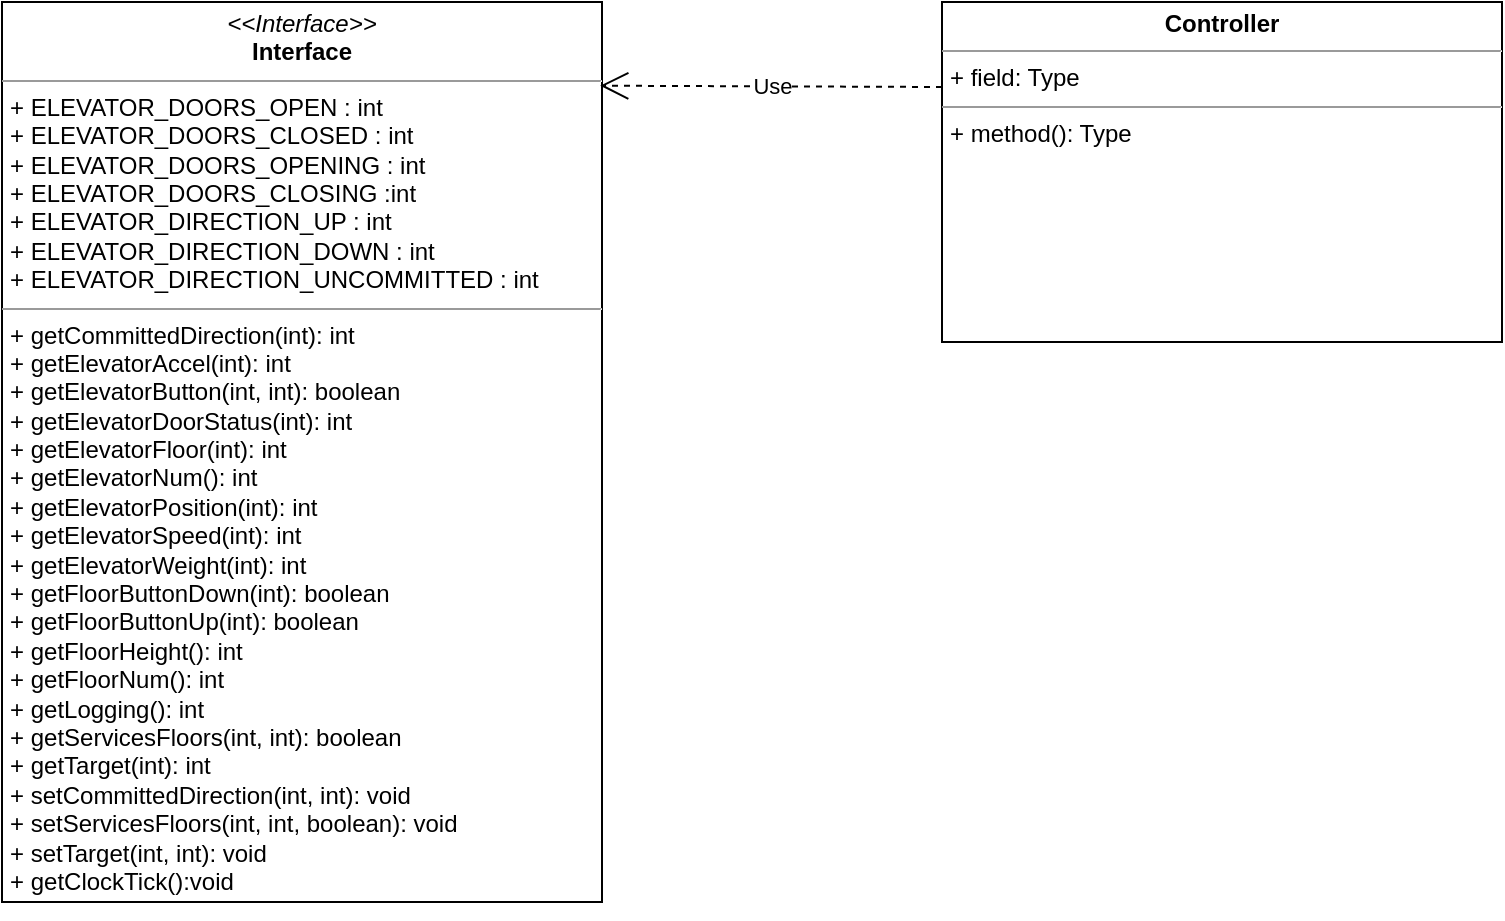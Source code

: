 <mxfile version="12.4.2" type="device" pages="1"><diagram name="Page-1" id="9f46799a-70d6-7492-0946-bef42562c5a5"><mxGraphModel dx="782" dy="1067" grid="1" gridSize="10" guides="1" tooltips="1" connect="1" arrows="1" fold="1" page="1" pageScale="1" pageWidth="1654" pageHeight="1169" background="#ffffff" math="0" shadow="0"><root><mxCell id="0"/><mxCell id="1" parent="0"/><mxCell id="Hpoyc9-WSp6cA8vQTSdv-34" value="&lt;p style=&quot;margin: 0px ; margin-top: 4px ; text-align: center&quot;&gt;&lt;b&gt;Controller&lt;/b&gt;&lt;/p&gt;&lt;hr size=&quot;1&quot;&gt;&lt;p style=&quot;margin: 0px ; margin-left: 4px&quot;&gt;+ field: Type&lt;/p&gt;&lt;hr size=&quot;1&quot;&gt;&lt;p style=&quot;margin: 0px ; margin-left: 4px&quot;&gt;+ method(): Type&lt;/p&gt;" style="verticalAlign=top;align=left;overflow=fill;fontSize=12;fontFamily=Helvetica;html=1;" parent="1" vertex="1"><mxGeometry x="540" y="40" width="280" height="170" as="geometry"/></mxCell><mxCell id="r5dNjyVJIuqeDngbLczi-1" value="&lt;p style=&quot;margin: 0px ; margin-top: 4px ; text-align: center&quot;&gt;&lt;i&gt;&amp;lt;&amp;lt;Interface&amp;gt;&amp;gt;&lt;/i&gt;&lt;br&gt;&lt;b&gt;Interface&lt;/b&gt;&lt;/p&gt;&lt;hr size=&quot;1&quot;&gt;&lt;p style=&quot;margin: 0px ; margin-left: 4px&quot;&gt;+ ELEVATOR_DOORS_OPEN : int&lt;span style=&quot;white-space: pre&quot;&gt;&#9;&lt;/span&gt;&lt;/p&gt;&lt;p style=&quot;margin: 0px ; margin-left: 4px&quot;&gt;&lt;span&gt;+ ELEVATOR_DOORS_CLOSED : int&lt;/span&gt;&lt;br&gt;&lt;/p&gt;&lt;p style=&quot;margin: 0px ; margin-left: 4px&quot;&gt;&lt;span&gt;+ ELEVATOR_DOORS_OPENING : int&lt;/span&gt;&lt;/p&gt;&lt;p style=&quot;margin: 0px ; margin-left: 4px&quot;&gt;&lt;span&gt;+ ELEVATOR_DOORS_CLOSING :int&lt;/span&gt;&lt;/p&gt;&lt;p style=&quot;margin: 0px ; margin-left: 4px&quot;&gt;&lt;span&gt;+ ELEVATOR_DIRECTION_UP : int&lt;/span&gt;&lt;span style=&quot;white-space: pre&quot;&gt;&#9;&#9;&#9;&#9;&lt;/span&gt;&lt;br&gt;&lt;/p&gt;&lt;p style=&quot;margin: 0px ; margin-left: 4px&quot;&gt;&lt;span&gt;+ ELEVATOR_DIRECTION_DOWN : int&lt;/span&gt;&lt;span style=&quot;white-space: pre&quot;&gt;&#9;&#9;&#9;&lt;/span&gt;&lt;/p&gt;&lt;p style=&quot;margin: 0px ; margin-left: 4px&quot;&gt;&lt;span&gt;+ ELEVATOR_DIRECTION_UNCOMMITTED : int&lt;/span&gt;&lt;span style=&quot;white-space: pre&quot;&gt;&#9;&#9;&lt;/span&gt;&lt;/p&gt;&lt;hr size=&quot;1&quot;&gt;&lt;p style=&quot;margin: 0px 0px 0px 4px&quot;&gt;&lt;span style=&quot;white-space: normal&quot;&gt;+ getCommittedDirection(int): int&lt;/span&gt;&lt;br&gt;&lt;/p&gt;&lt;p style=&quot;margin: 0px 0px 0px 4px&quot;&gt;&lt;span style=&quot;white-space: normal&quot;&gt;+ getElevatorAccel(int): int&lt;/span&gt;&lt;span style=&quot;white-space: normal&quot;&gt;&lt;br&gt;&lt;/span&gt;&lt;/p&gt;&lt;p style=&quot;margin: 0px 0px 0px 4px&quot;&gt;&lt;span style=&quot;white-space: normal&quot;&gt;+ getElevatorButton(int, int): boolean&lt;/span&gt;&lt;br&gt;&lt;/p&gt;&lt;p style=&quot;margin: 0px 0px 0px 4px&quot;&gt;&lt;span style=&quot;white-space: normal&quot;&gt;+ getElevatorDoorStatus(int): int&lt;/span&gt;&lt;span style=&quot;white-space: normal&quot;&gt;&lt;br&gt;&lt;/span&gt;&lt;/p&gt;&lt;p style=&quot;margin: 0px 0px 0px 4px&quot;&gt;&lt;span style=&quot;white-space: normal&quot;&gt;+ getElevatorFloor(int): int&lt;/span&gt;&lt;span style=&quot;white-space: normal&quot;&gt;&lt;br&gt;&lt;/span&gt;&lt;/p&gt;&lt;p style=&quot;margin: 0px 0px 0px 4px&quot;&gt;&lt;span style=&quot;white-space: normal&quot;&gt;+ getElevatorNum(): int&lt;/span&gt;&lt;span style=&quot;white-space: normal&quot;&gt;&lt;br&gt;&lt;/span&gt;&lt;/p&gt;&lt;p style=&quot;margin: 0px 0px 0px 4px&quot;&gt;&lt;span style=&quot;white-space: normal&quot;&gt;+ getElevatorPosition(int): int&lt;/span&gt;&lt;span style=&quot;white-space: normal&quot;&gt;&lt;br&gt;&lt;/span&gt;&lt;/p&gt;&lt;p style=&quot;margin: 0px 0px 0px 4px&quot;&gt;&lt;span style=&quot;white-space: normal&quot;&gt;+ getElevatorSpeed(int): int&lt;/span&gt;&lt;span style=&quot;white-space: normal&quot;&gt;&lt;br&gt;&lt;/span&gt;&lt;/p&gt;&lt;p style=&quot;margin: 0px 0px 0px 4px&quot;&gt;&lt;span style=&quot;white-space: normal&quot;&gt;+ getElevatorWeight(int): int&lt;/span&gt;&lt;span style=&quot;white-space: normal&quot;&gt;&lt;br&gt;&lt;/span&gt;&lt;/p&gt;&lt;p style=&quot;margin: 0px 0px 0px 4px&quot;&gt;&lt;span style=&quot;white-space: normal&quot;&gt;+ getFloorButtonDown(int): boolean&lt;/span&gt;&lt;span style=&quot;white-space: normal&quot;&gt;&lt;br&gt;&lt;/span&gt;&lt;/p&gt;&lt;p style=&quot;margin: 0px 0px 0px 4px&quot;&gt;&lt;span style=&quot;white-space: normal&quot;&gt;+ getFloorButtonUp(int): boolean&lt;/span&gt;&lt;span style=&quot;white-space: normal&quot;&gt;&lt;br&gt;&lt;/span&gt;&lt;/p&gt;&lt;p style=&quot;margin: 0px 0px 0px 4px&quot;&gt;&lt;span style=&quot;white-space: normal&quot;&gt;+ getFloorHeight(): int&lt;/span&gt;&lt;span style=&quot;white-space: normal&quot;&gt;&lt;br&gt;&lt;/span&gt;&lt;/p&gt;&lt;p style=&quot;margin: 0px 0px 0px 4px&quot;&gt;&lt;span style=&quot;white-space: normal&quot;&gt;+ getFloorNum(): int&lt;/span&gt;&lt;span style=&quot;white-space: normal&quot;&gt;&lt;br&gt;&lt;/span&gt;&lt;/p&gt;&lt;p style=&quot;margin: 0px 0px 0px 4px&quot;&gt;&lt;span style=&quot;white-space: normal&quot;&gt;+ getLogging(): int&lt;/span&gt;&lt;span style=&quot;white-space: normal&quot;&gt;&lt;br&gt;&lt;/span&gt;&lt;/p&gt;&lt;p style=&quot;margin: 0px 0px 0px 4px&quot;&gt;&lt;span style=&quot;white-space: normal&quot;&gt;+ getServicesFloors(int, int): boolean&lt;/span&gt;&lt;span style=&quot;white-space: normal&quot;&gt;&lt;br&gt;&lt;/span&gt;&lt;/p&gt;&lt;p style=&quot;margin: 0px 0px 0px 4px&quot;&gt;&lt;span style=&quot;white-space: normal&quot;&gt;+ getTarget(int): int&lt;/span&gt;&lt;span style=&quot;white-space: normal&quot;&gt;&lt;br&gt;&lt;/span&gt;&lt;/p&gt;&lt;p style=&quot;margin: 0px 0px 0px 4px&quot;&gt;&lt;span style=&quot;white-space: normal&quot;&gt;+ setCommittedDirection(int, int): void&lt;/span&gt;&lt;span style=&quot;white-space: normal&quot;&gt;&lt;br&gt;&lt;/span&gt;&lt;/p&gt;&lt;p style=&quot;margin: 0px 0px 0px 4px&quot;&gt;&lt;span style=&quot;white-space: normal&quot;&gt;+ setServicesFloors(int, int, boolean): void&lt;/span&gt;&lt;span style=&quot;white-space: normal&quot;&gt;&lt;br&gt;&lt;/span&gt;&lt;/p&gt;&lt;p style=&quot;margin: 0px 0px 0px 4px&quot;&gt;&lt;span style=&quot;white-space: normal&quot;&gt;+ setTarget(int, int): void&lt;/span&gt;&lt;br&gt;&lt;/p&gt;&lt;p style=&quot;margin: 0px 0px 0px 4px&quot;&gt;+&amp;nbsp;getClockTick():void&lt;/p&gt;" style="verticalAlign=top;align=left;overflow=fill;fontSize=12;fontFamily=Helvetica;html=1;" vertex="1" parent="1"><mxGeometry x="70" y="40" width="300" height="450" as="geometry"/></mxCell><mxCell id="r5dNjyVJIuqeDngbLczi-2" style="edgeStyle=orthogonalEdgeStyle;rounded=0;orthogonalLoop=1;jettySize=auto;html=1;exitX=0.5;exitY=1;exitDx=0;exitDy=0;" edge="1" parent="1" source="r5dNjyVJIuqeDngbLczi-1" target="r5dNjyVJIuqeDngbLczi-1"><mxGeometry relative="1" as="geometry"/></mxCell><mxCell id="r5dNjyVJIuqeDngbLczi-3" value="Use" style="endArrow=open;endSize=12;dashed=1;html=1;entryX=0.997;entryY=0.093;entryDx=0;entryDy=0;entryPerimeter=0;exitX=0;exitY=0.25;exitDx=0;exitDy=0;" edge="1" parent="1" source="Hpoyc9-WSp6cA8vQTSdv-34" target="r5dNjyVJIuqeDngbLczi-1"><mxGeometry width="160" relative="1" as="geometry"><mxPoint x="290" y="520" as="sourcePoint"/><mxPoint x="450" y="520" as="targetPoint"/></mxGeometry></mxCell></root></mxGraphModel></diagram></mxfile>